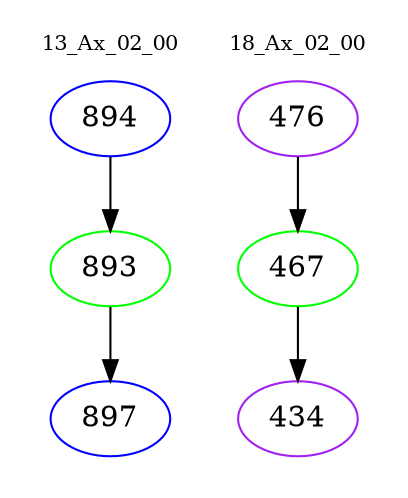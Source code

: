 digraph{
subgraph cluster_0 {
color = white
label = "13_Ax_02_00";
fontsize=10;
T0_894 [label="894", color="blue"]
T0_894 -> T0_893 [color="black"]
T0_893 [label="893", color="green"]
T0_893 -> T0_897 [color="black"]
T0_897 [label="897", color="blue"]
}
subgraph cluster_1 {
color = white
label = "18_Ax_02_00";
fontsize=10;
T1_476 [label="476", color="purple"]
T1_476 -> T1_467 [color="black"]
T1_467 [label="467", color="green"]
T1_467 -> T1_434 [color="black"]
T1_434 [label="434", color="purple"]
}
}
